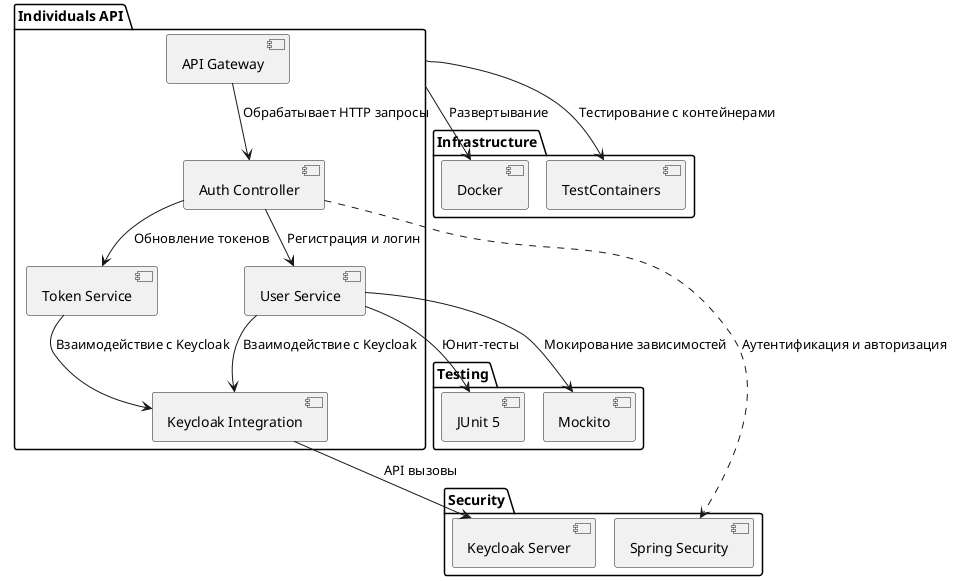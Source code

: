 @startuml
!pragma layout smetana
package "Individuals API" {
    [API Gateway]
    [Auth Controller]
    [User Service]
    [Token Service]
    [Keycloak Integration]
}
package "Security" {
    [Spring Security]
    [Keycloak Server]
}
package "Infrastructure" {
    [Docker]
    [TestContainers]
}
package "Testing" {
    [JUnit 5]
    [Mockito]
}

[API Gateway] --> [Auth Controller] : Обрабатывает HTTP запросы
[Auth Controller] --> [User Service] : Регистрация и логин
[Auth Controller] --> [Token Service] : Обновление токенов
[User Service] --> [Keycloak Integration] : Взаимодействие с Keycloak
[Token Service] --> [Keycloak Integration] : Взаимодействие с Keycloak
[Keycloak Integration] --> [Keycloak Server] : API вызовы

[Auth Controller] ..> [Spring Security] : Аутентификация и авторизация

[Individuals API] --> [Docker] : Развертывание
[Individuals API] --> [TestContainers] : Тестирование с контейнерами
[User Service] --> [JUnit 5] : Юнит-тесты
[User Service] --> [Mockito] : Мокирование зависимостей
@enduml